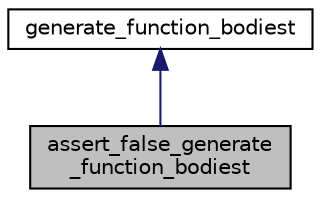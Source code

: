 digraph "assert_false_generate_function_bodiest"
{
 // LATEX_PDF_SIZE
  bgcolor="transparent";
  edge [fontname="Helvetica",fontsize="10",labelfontname="Helvetica",labelfontsize="10"];
  node [fontname="Helvetica",fontsize="10",shape=record];
  Node1 [label="assert_false_generate\l_function_bodiest",height=0.2,width=0.4,color="black", fillcolor="grey75", style="filled", fontcolor="black",tooltip=" "];
  Node2 -> Node1 [dir="back",color="midnightblue",fontsize="10",style="solid",fontname="Helvetica"];
  Node2 [label="generate_function_bodiest",height=0.2,width=0.4,color="black",URL="$classgenerate__function__bodiest.html",tooltip="Base class for replace_function_body implementations."];
}
